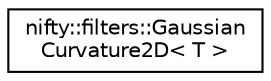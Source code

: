 digraph "Graphical Class Hierarchy"
{
  edge [fontname="Helvetica",fontsize="10",labelfontname="Helvetica",labelfontsize="10"];
  node [fontname="Helvetica",fontsize="10",shape=record];
  rankdir="LR";
  Node1 [label="nifty::filters::Gaussian\lCurvature2D\< T \>",height=0.2,width=0.4,color="black", fillcolor="white", style="filled",URL="$classnifty_1_1filters_1_1GaussianCurvature2D.html"];
}
